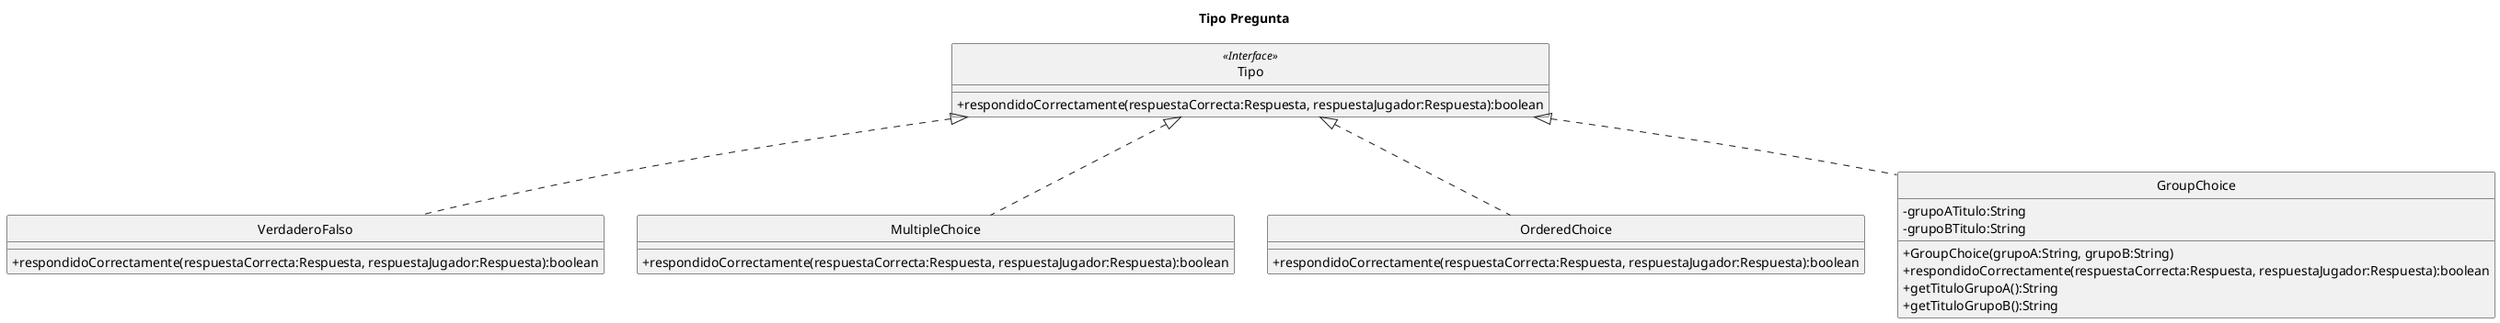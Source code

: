 @startuml

skinparam monochrome true
hide circle
skinparam classAttributeIconSize 0

title "Tipo Pregunta"

class Tipo {
    + respondidoCorrectamente(respuestaCorrecta:Respuesta, respuestaJugador:Respuesta):boolean
}

class VerdaderoFalso {
    + respondidoCorrectamente(respuestaCorrecta:Respuesta, respuestaJugador:Respuesta):boolean
}

class MultipleChoice {
    + respondidoCorrectamente(respuestaCorrecta:Respuesta, respuestaJugador:Respuesta):boolean
}

class OrderedChoice{
    + respondidoCorrectamente(respuestaCorrecta:Respuesta, respuestaJugador:Respuesta):boolean
}

class GroupChoice {
    - grupoATitulo:String
    - grupoBTitulo:String

    + GroupChoice(grupoA:String, grupoB:String)
    + respondidoCorrectamente(respuestaCorrecta:Respuesta, respuestaJugador:Respuesta):boolean
    + getTituloGrupoA():String
    + getTituloGrupoB():String
}

Tipo <<Interface>>

Tipo <|.. GroupChoice
Tipo <|.. VerdaderoFalso
Tipo <|.. MultipleChoice    
Tipo <|.. OrderedChoice

@enduml